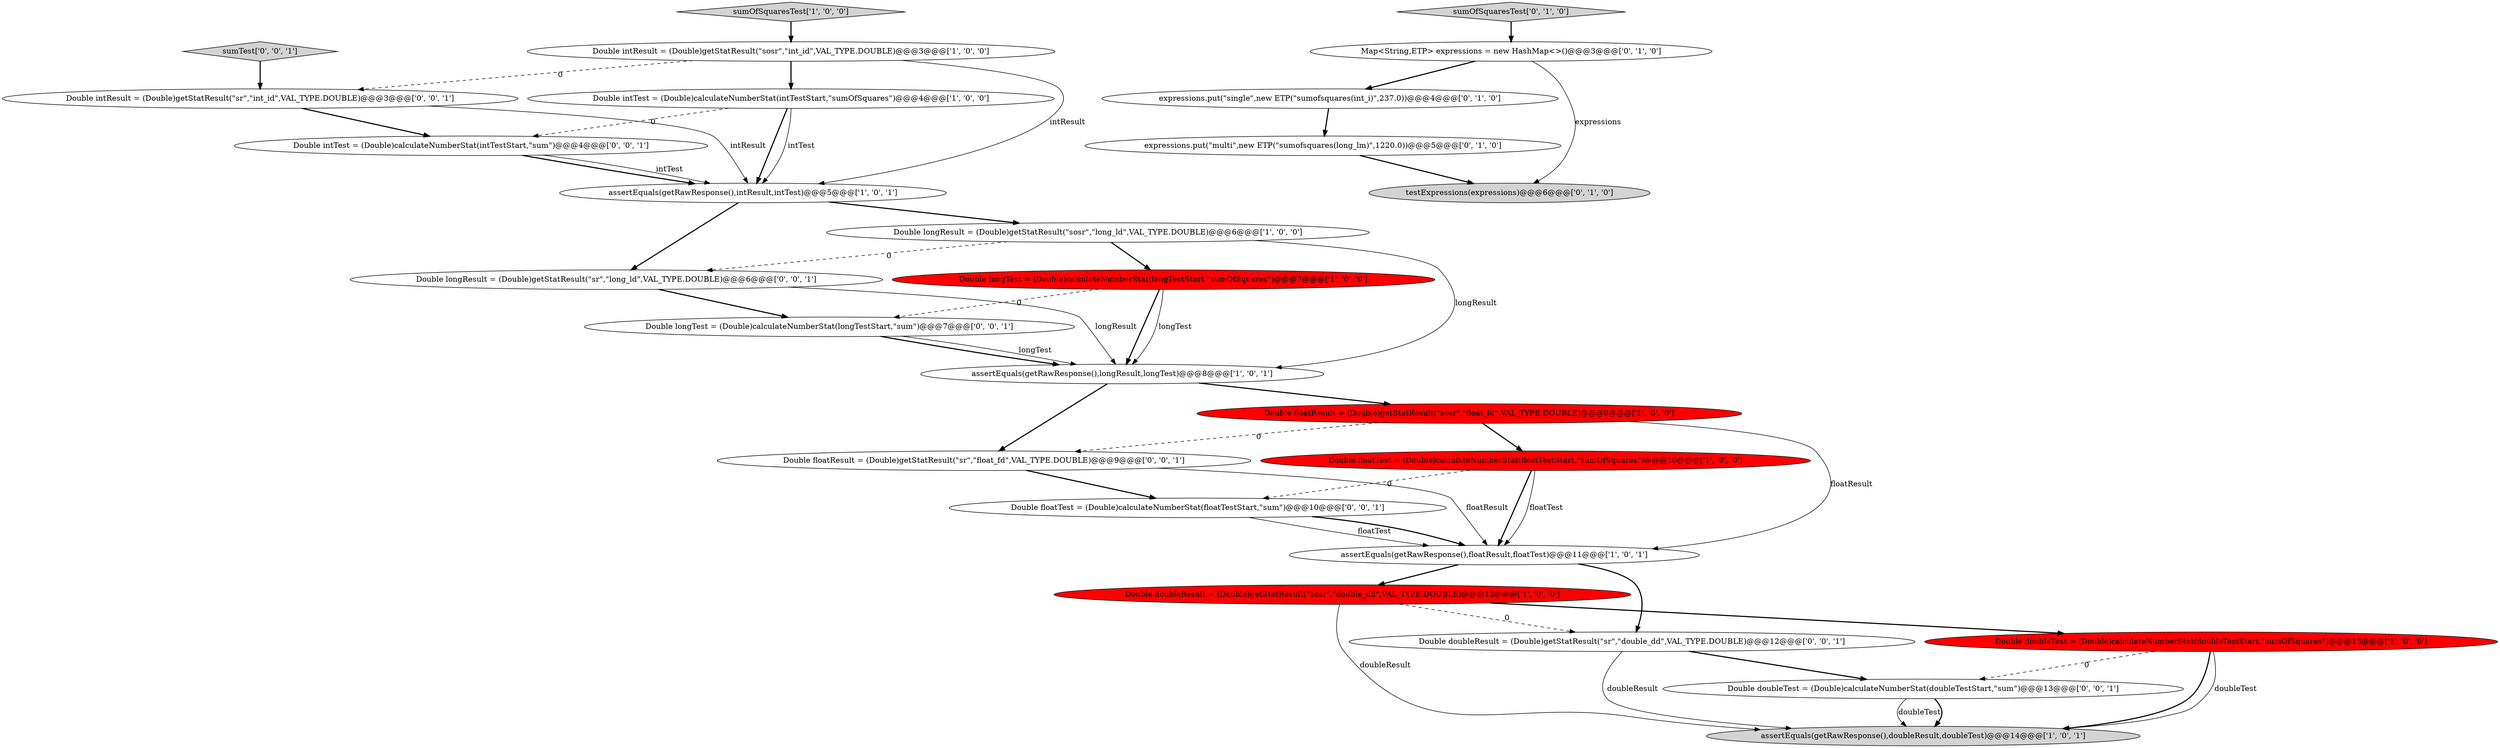 digraph {
7 [style = filled, label = "Double intResult = (Double)getStatResult(\"sosr\",\"int_id\",VAL_TYPE.DOUBLE)@@@3@@@['1', '0', '0']", fillcolor = white, shape = ellipse image = "AAA0AAABBB1BBB"];
4 [style = filled, label = "sumOfSquaresTest['1', '0', '0']", fillcolor = lightgray, shape = diamond image = "AAA0AAABBB1BBB"];
9 [style = filled, label = "Double intTest = (Double)calculateNumberStat(intTestStart,\"sumOfSquares\")@@@4@@@['1', '0', '0']", fillcolor = white, shape = ellipse image = "AAA0AAABBB1BBB"];
25 [style = filled, label = "Double longTest = (Double)calculateNumberStat(longTestStart,\"sum\")@@@7@@@['0', '0', '1']", fillcolor = white, shape = ellipse image = "AAA0AAABBB3BBB"];
8 [style = filled, label = "Double longTest = (Double)calculateNumberStat(longTestStart,\"sumOfSquares\")@@@7@@@['1', '0', '0']", fillcolor = red, shape = ellipse image = "AAA1AAABBB1BBB"];
0 [style = filled, label = "Double floatTest = (Double)calculateNumberStat(floatTestStart,\"sumOfSquares\")@@@10@@@['1', '0', '0']", fillcolor = red, shape = ellipse image = "AAA1AAABBB1BBB"];
26 [style = filled, label = "Double longResult = (Double)getStatResult(\"sr\",\"long_ld\",VAL_TYPE.DOUBLE)@@@6@@@['0', '0', '1']", fillcolor = white, shape = ellipse image = "AAA0AAABBB3BBB"];
15 [style = filled, label = "expressions.put(\"single\",new ETP(\"sumofsquares(int_i)\",237.0))@@@4@@@['0', '1', '0']", fillcolor = white, shape = ellipse image = "AAA0AAABBB2BBB"];
5 [style = filled, label = "Double longResult = (Double)getStatResult(\"sosr\",\"long_ld\",VAL_TYPE.DOUBLE)@@@6@@@['1', '0', '0']", fillcolor = white, shape = ellipse image = "AAA0AAABBB1BBB"];
10 [style = filled, label = "assertEquals(getRawResponse(),doubleResult,doubleTest)@@@14@@@['1', '0', '1']", fillcolor = lightgray, shape = ellipse image = "AAA0AAABBB1BBB"];
23 [style = filled, label = "Double doubleTest = (Double)calculateNumberStat(doubleTestStart,\"sum\")@@@13@@@['0', '0', '1']", fillcolor = white, shape = ellipse image = "AAA0AAABBB3BBB"];
1 [style = filled, label = "Double doubleResult = (Double)getStatResult(\"sosr\",\"double_dd\",VAL_TYPE.DOUBLE)@@@12@@@['1', '0', '0']", fillcolor = red, shape = ellipse image = "AAA1AAABBB1BBB"];
18 [style = filled, label = "Double doubleResult = (Double)getStatResult(\"sr\",\"double_dd\",VAL_TYPE.DOUBLE)@@@12@@@['0', '0', '1']", fillcolor = white, shape = ellipse image = "AAA0AAABBB3BBB"];
22 [style = filled, label = "Double intResult = (Double)getStatResult(\"sr\",\"int_id\",VAL_TYPE.DOUBLE)@@@3@@@['0', '0', '1']", fillcolor = white, shape = ellipse image = "AAA0AAABBB3BBB"];
20 [style = filled, label = "Double floatResult = (Double)getStatResult(\"sr\",\"float_fd\",VAL_TYPE.DOUBLE)@@@9@@@['0', '0', '1']", fillcolor = white, shape = ellipse image = "AAA0AAABBB3BBB"];
2 [style = filled, label = "Double doubleTest = (Double)calculateNumberStat(doubleTestStart,\"sumOfSquares\")@@@13@@@['1', '0', '0']", fillcolor = red, shape = ellipse image = "AAA1AAABBB1BBB"];
19 [style = filled, label = "sumTest['0', '0', '1']", fillcolor = lightgray, shape = diamond image = "AAA0AAABBB3BBB"];
24 [style = filled, label = "Double floatTest = (Double)calculateNumberStat(floatTestStart,\"sum\")@@@10@@@['0', '0', '1']", fillcolor = white, shape = ellipse image = "AAA0AAABBB3BBB"];
21 [style = filled, label = "Double intTest = (Double)calculateNumberStat(intTestStart,\"sum\")@@@4@@@['0', '0', '1']", fillcolor = white, shape = ellipse image = "AAA0AAABBB3BBB"];
17 [style = filled, label = "expressions.put(\"multi\",new ETP(\"sumofsquares(long_lm)\",1220.0))@@@5@@@['0', '1', '0']", fillcolor = white, shape = ellipse image = "AAA0AAABBB2BBB"];
3 [style = filled, label = "assertEquals(getRawResponse(),longResult,longTest)@@@8@@@['1', '0', '1']", fillcolor = white, shape = ellipse image = "AAA0AAABBB1BBB"];
11 [style = filled, label = "assertEquals(getRawResponse(),intResult,intTest)@@@5@@@['1', '0', '1']", fillcolor = white, shape = ellipse image = "AAA0AAABBB1BBB"];
13 [style = filled, label = "sumOfSquaresTest['0', '1', '0']", fillcolor = lightgray, shape = diamond image = "AAA0AAABBB2BBB"];
6 [style = filled, label = "assertEquals(getRawResponse(),floatResult,floatTest)@@@11@@@['1', '0', '1']", fillcolor = white, shape = ellipse image = "AAA0AAABBB1BBB"];
12 [style = filled, label = "Double floatResult = (Double)getStatResult(\"sosr\",\"float_fd\",VAL_TYPE.DOUBLE)@@@9@@@['1', '0', '0']", fillcolor = red, shape = ellipse image = "AAA1AAABBB1BBB"];
14 [style = filled, label = "testExpressions(expressions)@@@6@@@['0', '1', '0']", fillcolor = lightgray, shape = ellipse image = "AAA0AAABBB2BBB"];
16 [style = filled, label = "Map<String,ETP> expressions = new HashMap<>()@@@3@@@['0', '1', '0']", fillcolor = white, shape = ellipse image = "AAA0AAABBB2BBB"];
2->23 [style = dashed, label="0"];
16->15 [style = bold, label=""];
5->8 [style = bold, label=""];
20->6 [style = solid, label="floatResult"];
12->20 [style = dashed, label="0"];
9->11 [style = bold, label=""];
18->23 [style = bold, label=""];
0->6 [style = bold, label=""];
5->26 [style = dashed, label="0"];
6->18 [style = bold, label=""];
0->6 [style = solid, label="floatTest"];
26->25 [style = bold, label=""];
25->3 [style = bold, label=""];
8->3 [style = bold, label=""];
22->21 [style = bold, label=""];
1->18 [style = dashed, label="0"];
3->12 [style = bold, label=""];
2->10 [style = bold, label=""];
12->0 [style = bold, label=""];
1->10 [style = solid, label="doubleResult"];
13->16 [style = bold, label=""];
18->10 [style = solid, label="doubleResult"];
4->7 [style = bold, label=""];
7->9 [style = bold, label=""];
9->11 [style = solid, label="intTest"];
6->1 [style = bold, label=""];
24->6 [style = solid, label="floatTest"];
11->5 [style = bold, label=""];
15->17 [style = bold, label=""];
3->20 [style = bold, label=""];
21->11 [style = bold, label=""];
23->10 [style = solid, label="doubleTest"];
17->14 [style = bold, label=""];
9->21 [style = dashed, label="0"];
16->14 [style = solid, label="expressions"];
23->10 [style = bold, label=""];
0->24 [style = dashed, label="0"];
2->10 [style = solid, label="doubleTest"];
8->25 [style = dashed, label="0"];
1->2 [style = bold, label=""];
5->3 [style = solid, label="longResult"];
22->11 [style = solid, label="intResult"];
20->24 [style = bold, label=""];
24->6 [style = bold, label=""];
19->22 [style = bold, label=""];
12->6 [style = solid, label="floatResult"];
21->11 [style = solid, label="intTest"];
26->3 [style = solid, label="longResult"];
7->11 [style = solid, label="intResult"];
25->3 [style = solid, label="longTest"];
7->22 [style = dashed, label="0"];
8->3 [style = solid, label="longTest"];
11->26 [style = bold, label=""];
}
